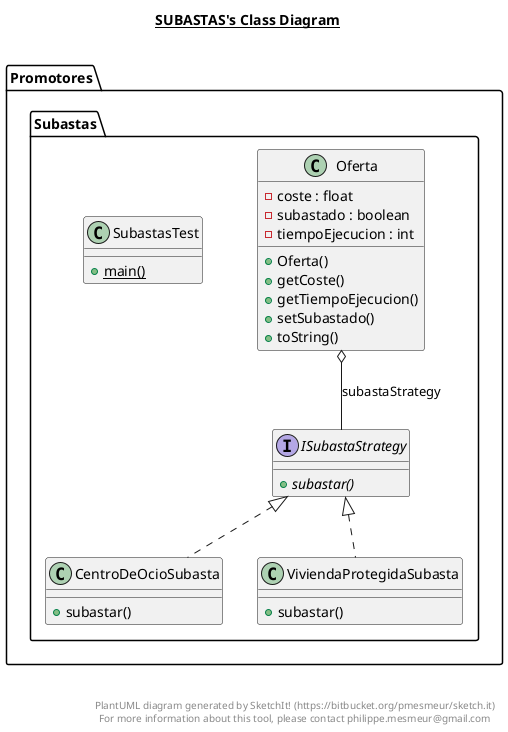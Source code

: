 @startuml

title __SUBASTAS's Class Diagram__\n

  namespace Promotores.Subastas {
    class Promotores.Subastas.CentroDeOcioSubasta {
        + subastar()
    }
  }
  

  namespace Promotores.Subastas {
    interface Promotores.Subastas.ISubastaStrategy {
        {abstract} + subastar()
    }
  }
  

  namespace Promotores.Subastas {
    class Promotores.Subastas.Oferta {
        - coste : float
        - subastado : boolean
        - tiempoEjecucion : int
        + Oferta()
        + getCoste()
        + getTiempoEjecucion()
        + setSubastado()
        + toString()
    }
  }
  

  namespace Promotores.Subastas {
    class Promotores.Subastas.SubastasTest {
        {static} + main()
    }
  }
  

  namespace Promotores.Subastas {
    class Promotores.Subastas.ViviendaProtegidaSubasta {
        + subastar()
    }
  }
  

  Promotores.Subastas.CentroDeOcioSubasta .up.|> Promotores.Subastas.ISubastaStrategy
  Promotores.Subastas.Oferta o-- Promotores.Subastas.ISubastaStrategy : subastaStrategy
  Promotores.Subastas.ViviendaProtegidaSubasta .up.|> Promotores.Subastas.ISubastaStrategy


right footer


PlantUML diagram generated by SketchIt! (https://bitbucket.org/pmesmeur/sketch.it)
For more information about this tool, please contact philippe.mesmeur@gmail.com
endfooter

@enduml
